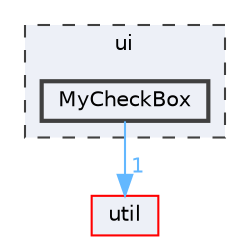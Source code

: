 digraph "MyCheckBox"
{
 // LATEX_PDF_SIZE
  bgcolor="transparent";
  edge [fontname=Helvetica,fontsize=10,labelfontname=Helvetica,labelfontsize=10];
  node [fontname=Helvetica,fontsize=10,shape=box,height=0.2,width=0.4];
  compound=true
  subgraph clusterdir_1788f8309b1a812dcb800a185471cf6c {
    graph [ bgcolor="#edf0f7", pencolor="grey25", label="ui", fontname=Helvetica,fontsize=10 style="filled,dashed", URL="dir_1788f8309b1a812dcb800a185471cf6c.html",tooltip=""]
  dir_595955b560b6a12b85628f0c5155dfd6 [label="MyCheckBox", fillcolor="#edf0f7", color="grey25", style="filled,bold", URL="dir_595955b560b6a12b85628f0c5155dfd6.html",tooltip=""];
  }
  dir_23ec12649285f9fabf3a6b7380226c28 [label="util", fillcolor="#edf0f7", color="red", style="filled", URL="dir_23ec12649285f9fabf3a6b7380226c28.html",tooltip=""];
  dir_595955b560b6a12b85628f0c5155dfd6->dir_23ec12649285f9fabf3a6b7380226c28 [headlabel="1", labeldistance=1.5 headhref="dir_000226_000357.html" href="dir_000226_000357.html" color="steelblue1" fontcolor="steelblue1"];
}
